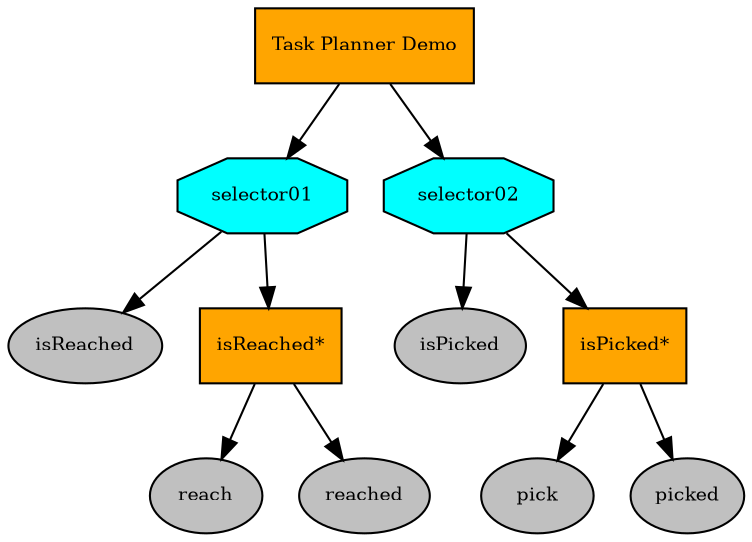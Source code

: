 digraph pastafarianism {
graph [fontname="times-roman"];
node [fontname="times-roman"];
edge [fontname="times-roman"];
"Task Planner Demo" [fillcolor=orange, fontcolor=black, fontsize=9, label="Task Planner Demo", shape=box, style=filled];
selector01 [fillcolor=cyan, fontcolor=black, fontsize=9, label=selector01, shape=octagon, style=filled];
"Task Planner Demo" -> selector01;
isReached [fillcolor=gray, fontcolor=black, fontsize=9, label=isReached, shape=ellipse, style=filled];
selector01 -> isReached;
"isReached*" [fillcolor=orange, fontcolor=black, fontsize=9, label="isReached*", shape=box, style=filled];
selector01 -> "isReached*";
reach [fillcolor=gray, fontcolor=black, fontsize=9, label=reach, shape=ellipse, style=filled];
"isReached*" -> reach;
reached [fillcolor=gray, fontcolor=black, fontsize=9, label=reached, shape=ellipse, style=filled];
"isReached*" -> reached;
subgraph  {
label=children_of_isReached;
rank=same;
reach [fillcolor=gray, fontcolor=black, fontsize=9, label=reach, shape=ellipse, style=filled];
reached [fillcolor=gray, fontcolor=black, fontsize=9, label=reached, shape=ellipse, style=filled];
}

subgraph  {
label=children_of_selector01;
rank=same;
isReached [fillcolor=gray, fontcolor=black, fontsize=9, label=isReached, shape=ellipse, style=filled];
"isReached*" [fillcolor=orange, fontcolor=black, fontsize=9, label="isReached*", shape=box, style=filled];
}

selector02 [fillcolor=cyan, fontcolor=black, fontsize=9, label=selector02, shape=octagon, style=filled];
"Task Planner Demo" -> selector02;
isPicked [fillcolor=gray, fontcolor=black, fontsize=9, label=isPicked, shape=ellipse, style=filled];
selector02 -> isPicked;
"isPicked*" [fillcolor=orange, fontcolor=black, fontsize=9, label="isPicked*", shape=box, style=filled];
selector02 -> "isPicked*";
pick [fillcolor=gray, fontcolor=black, fontsize=9, label=pick, shape=ellipse, style=filled];
"isPicked*" -> pick;
picked [fillcolor=gray, fontcolor=black, fontsize=9, label=picked, shape=ellipse, style=filled];
"isPicked*" -> picked;
subgraph  {
label=children_of_isPicked;
rank=same;
pick [fillcolor=gray, fontcolor=black, fontsize=9, label=pick, shape=ellipse, style=filled];
picked [fillcolor=gray, fontcolor=black, fontsize=9, label=picked, shape=ellipse, style=filled];
}

subgraph  {
label=children_of_selector02;
rank=same;
isPicked [fillcolor=gray, fontcolor=black, fontsize=9, label=isPicked, shape=ellipse, style=filled];
"isPicked*" [fillcolor=orange, fontcolor=black, fontsize=9, label="isPicked*", shape=box, style=filled];
}

subgraph  {
label="children_of_Task Planner Demo";
rank=same;
selector01 [fillcolor=cyan, fontcolor=black, fontsize=9, label=selector01, shape=octagon, style=filled];
selector02 [fillcolor=cyan, fontcolor=black, fontsize=9, label=selector02, shape=octagon, style=filled];
}

}
